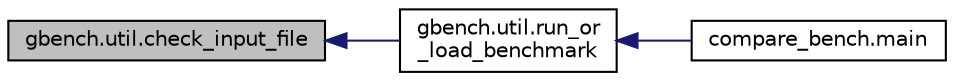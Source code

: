 digraph "gbench.util.check_input_file"
{
  edge [fontname="Helvetica",fontsize="10",labelfontname="Helvetica",labelfontsize="10"];
  node [fontname="Helvetica",fontsize="10",shape=record];
  rankdir="LR";
  Node4 [label="gbench.util.check_input_file",height=0.2,width=0.4,color="black", fillcolor="grey75", style="filled", fontcolor="black"];
  Node4 -> Node5 [dir="back",color="midnightblue",fontsize="10",style="solid",fontname="Helvetica"];
  Node5 [label="gbench.util.run_or\l_load_benchmark",height=0.2,width=0.4,color="black", fillcolor="white", style="filled",URL="$namespacegbench_1_1util.html#a4ebe890db77f6434598541c4460602cb"];
  Node5 -> Node6 [dir="back",color="midnightblue",fontsize="10",style="solid",fontname="Helvetica"];
  Node6 [label="compare_bench.main",height=0.2,width=0.4,color="black", fillcolor="white", style="filled",URL="$namespacecompare__bench.html#ae82bb21b1019ff4a8dd6692ebb99d0de"];
}
